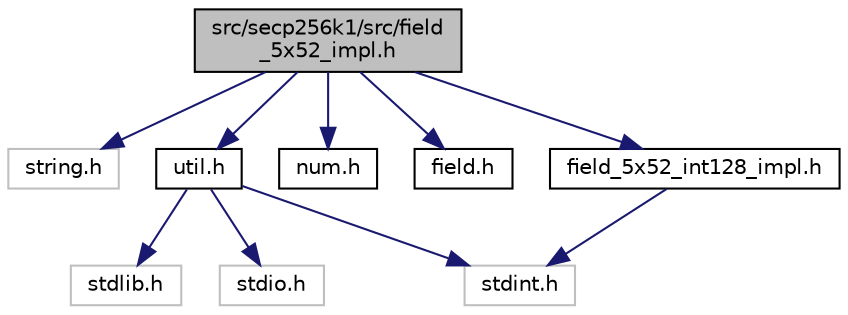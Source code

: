 digraph "src/secp256k1/src/field_5x52_impl.h"
{
  edge [fontname="Helvetica",fontsize="10",labelfontname="Helvetica",labelfontsize="10"];
  node [fontname="Helvetica",fontsize="10",shape=record];
  Node0 [label="src/secp256k1/src/field\l_5x52_impl.h",height=0.2,width=0.4,color="black", fillcolor="grey75", style="filled", fontcolor="black"];
  Node0 -> Node1 [color="midnightblue",fontsize="10",style="solid",fontname="Helvetica"];
  Node1 [label="string.h",height=0.2,width=0.4,color="grey75", fillcolor="white", style="filled"];
  Node0 -> Node2 [color="midnightblue",fontsize="10",style="solid",fontname="Helvetica"];
  Node2 [label="util.h",height=0.2,width=0.4,color="black", fillcolor="white", style="filled",URL="$secp256k1_2src_2util_8h.html"];
  Node2 -> Node3 [color="midnightblue",fontsize="10",style="solid",fontname="Helvetica"];
  Node3 [label="stdlib.h",height=0.2,width=0.4,color="grey75", fillcolor="white", style="filled"];
  Node2 -> Node4 [color="midnightblue",fontsize="10",style="solid",fontname="Helvetica"];
  Node4 [label="stdint.h",height=0.2,width=0.4,color="grey75", fillcolor="white", style="filled"];
  Node2 -> Node5 [color="midnightblue",fontsize="10",style="solid",fontname="Helvetica"];
  Node5 [label="stdio.h",height=0.2,width=0.4,color="grey75", fillcolor="white", style="filled"];
  Node0 -> Node6 [color="midnightblue",fontsize="10",style="solid",fontname="Helvetica"];
  Node6 [label="num.h",height=0.2,width=0.4,color="black", fillcolor="white", style="filled",URL="$num_8h.html"];
  Node0 -> Node7 [color="midnightblue",fontsize="10",style="solid",fontname="Helvetica"];
  Node7 [label="field.h",height=0.2,width=0.4,color="black", fillcolor="white", style="filled",URL="$field_8h.html"];
  Node0 -> Node8 [color="midnightblue",fontsize="10",style="solid",fontname="Helvetica"];
  Node8 [label="field_5x52_int128_impl.h",height=0.2,width=0.4,color="black", fillcolor="white", style="filled",URL="$field__5x52__int128__impl_8h.html"];
  Node8 -> Node4 [color="midnightblue",fontsize="10",style="solid",fontname="Helvetica"];
}
